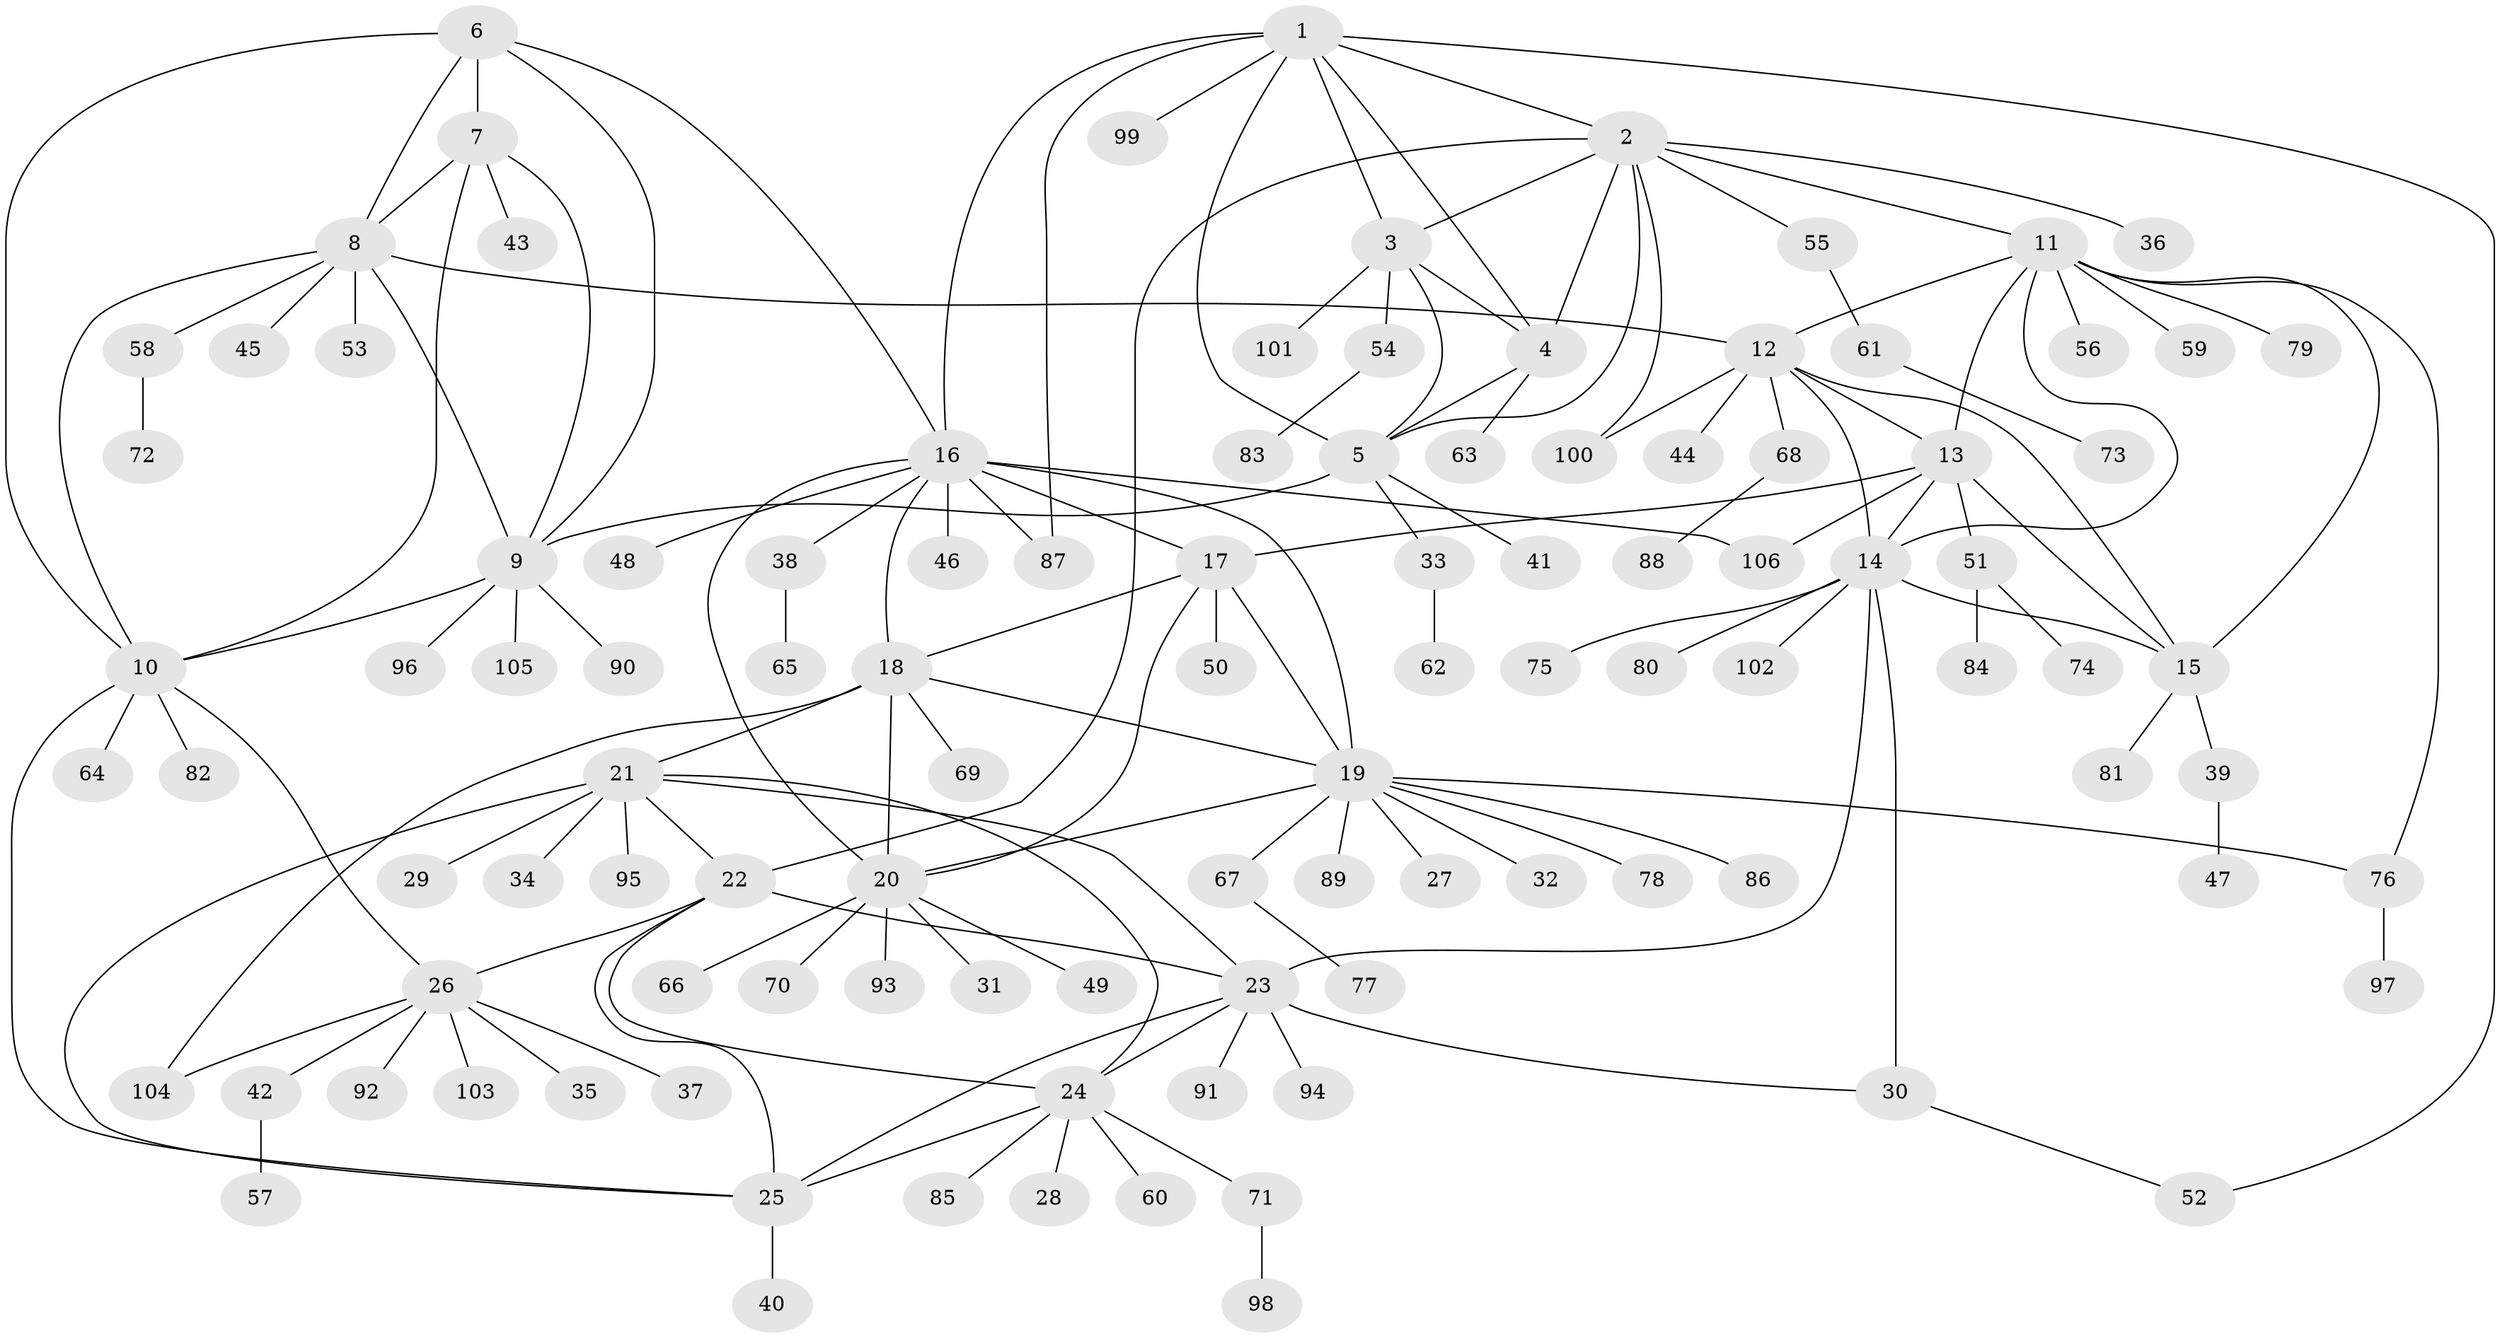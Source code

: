 // coarse degree distribution, {15: 0.012658227848101266, 7: 0.05063291139240506, 8: 0.02531645569620253, 3: 0.02531645569620253, 5: 0.0379746835443038, 6: 0.0379746835443038, 13: 0.012658227848101266, 11: 0.0379746835443038, 4: 0.02531645569620253, 1: 0.6329113924050633, 2: 0.10126582278481013}
// Generated by graph-tools (version 1.1) at 2025/42/03/06/25 10:42:07]
// undirected, 106 vertices, 149 edges
graph export_dot {
graph [start="1"]
  node [color=gray90,style=filled];
  1;
  2;
  3;
  4;
  5;
  6;
  7;
  8;
  9;
  10;
  11;
  12;
  13;
  14;
  15;
  16;
  17;
  18;
  19;
  20;
  21;
  22;
  23;
  24;
  25;
  26;
  27;
  28;
  29;
  30;
  31;
  32;
  33;
  34;
  35;
  36;
  37;
  38;
  39;
  40;
  41;
  42;
  43;
  44;
  45;
  46;
  47;
  48;
  49;
  50;
  51;
  52;
  53;
  54;
  55;
  56;
  57;
  58;
  59;
  60;
  61;
  62;
  63;
  64;
  65;
  66;
  67;
  68;
  69;
  70;
  71;
  72;
  73;
  74;
  75;
  76;
  77;
  78;
  79;
  80;
  81;
  82;
  83;
  84;
  85;
  86;
  87;
  88;
  89;
  90;
  91;
  92;
  93;
  94;
  95;
  96;
  97;
  98;
  99;
  100;
  101;
  102;
  103;
  104;
  105;
  106;
  1 -- 2;
  1 -- 3;
  1 -- 4;
  1 -- 5;
  1 -- 16;
  1 -- 52;
  1 -- 87;
  1 -- 99;
  2 -- 3;
  2 -- 4;
  2 -- 5;
  2 -- 11;
  2 -- 22;
  2 -- 36;
  2 -- 55;
  2 -- 100;
  3 -- 4;
  3 -- 5;
  3 -- 54;
  3 -- 101;
  4 -- 5;
  4 -- 63;
  5 -- 9;
  5 -- 33;
  5 -- 41;
  6 -- 7;
  6 -- 8;
  6 -- 9;
  6 -- 10;
  6 -- 16;
  7 -- 8;
  7 -- 9;
  7 -- 10;
  7 -- 43;
  8 -- 9;
  8 -- 10;
  8 -- 12;
  8 -- 45;
  8 -- 53;
  8 -- 58;
  9 -- 10;
  9 -- 90;
  9 -- 96;
  9 -- 105;
  10 -- 25;
  10 -- 26;
  10 -- 64;
  10 -- 82;
  11 -- 12;
  11 -- 13;
  11 -- 14;
  11 -- 15;
  11 -- 56;
  11 -- 59;
  11 -- 76;
  11 -- 79;
  12 -- 13;
  12 -- 14;
  12 -- 15;
  12 -- 44;
  12 -- 68;
  12 -- 100;
  13 -- 14;
  13 -- 15;
  13 -- 17;
  13 -- 51;
  13 -- 106;
  14 -- 15;
  14 -- 23;
  14 -- 30;
  14 -- 75;
  14 -- 80;
  14 -- 102;
  15 -- 39;
  15 -- 81;
  16 -- 17;
  16 -- 18;
  16 -- 19;
  16 -- 20;
  16 -- 38;
  16 -- 46;
  16 -- 48;
  16 -- 87;
  16 -- 106;
  17 -- 18;
  17 -- 19;
  17 -- 20;
  17 -- 50;
  18 -- 19;
  18 -- 20;
  18 -- 21;
  18 -- 69;
  18 -- 104;
  19 -- 20;
  19 -- 27;
  19 -- 32;
  19 -- 67;
  19 -- 76;
  19 -- 78;
  19 -- 86;
  19 -- 89;
  20 -- 31;
  20 -- 49;
  20 -- 66;
  20 -- 70;
  20 -- 93;
  21 -- 22;
  21 -- 23;
  21 -- 24;
  21 -- 25;
  21 -- 29;
  21 -- 34;
  21 -- 95;
  22 -- 23;
  22 -- 24;
  22 -- 25;
  22 -- 26;
  23 -- 24;
  23 -- 25;
  23 -- 30;
  23 -- 91;
  23 -- 94;
  24 -- 25;
  24 -- 28;
  24 -- 60;
  24 -- 71;
  24 -- 85;
  25 -- 40;
  26 -- 35;
  26 -- 37;
  26 -- 42;
  26 -- 92;
  26 -- 103;
  26 -- 104;
  30 -- 52;
  33 -- 62;
  38 -- 65;
  39 -- 47;
  42 -- 57;
  51 -- 74;
  51 -- 84;
  54 -- 83;
  55 -- 61;
  58 -- 72;
  61 -- 73;
  67 -- 77;
  68 -- 88;
  71 -- 98;
  76 -- 97;
}
